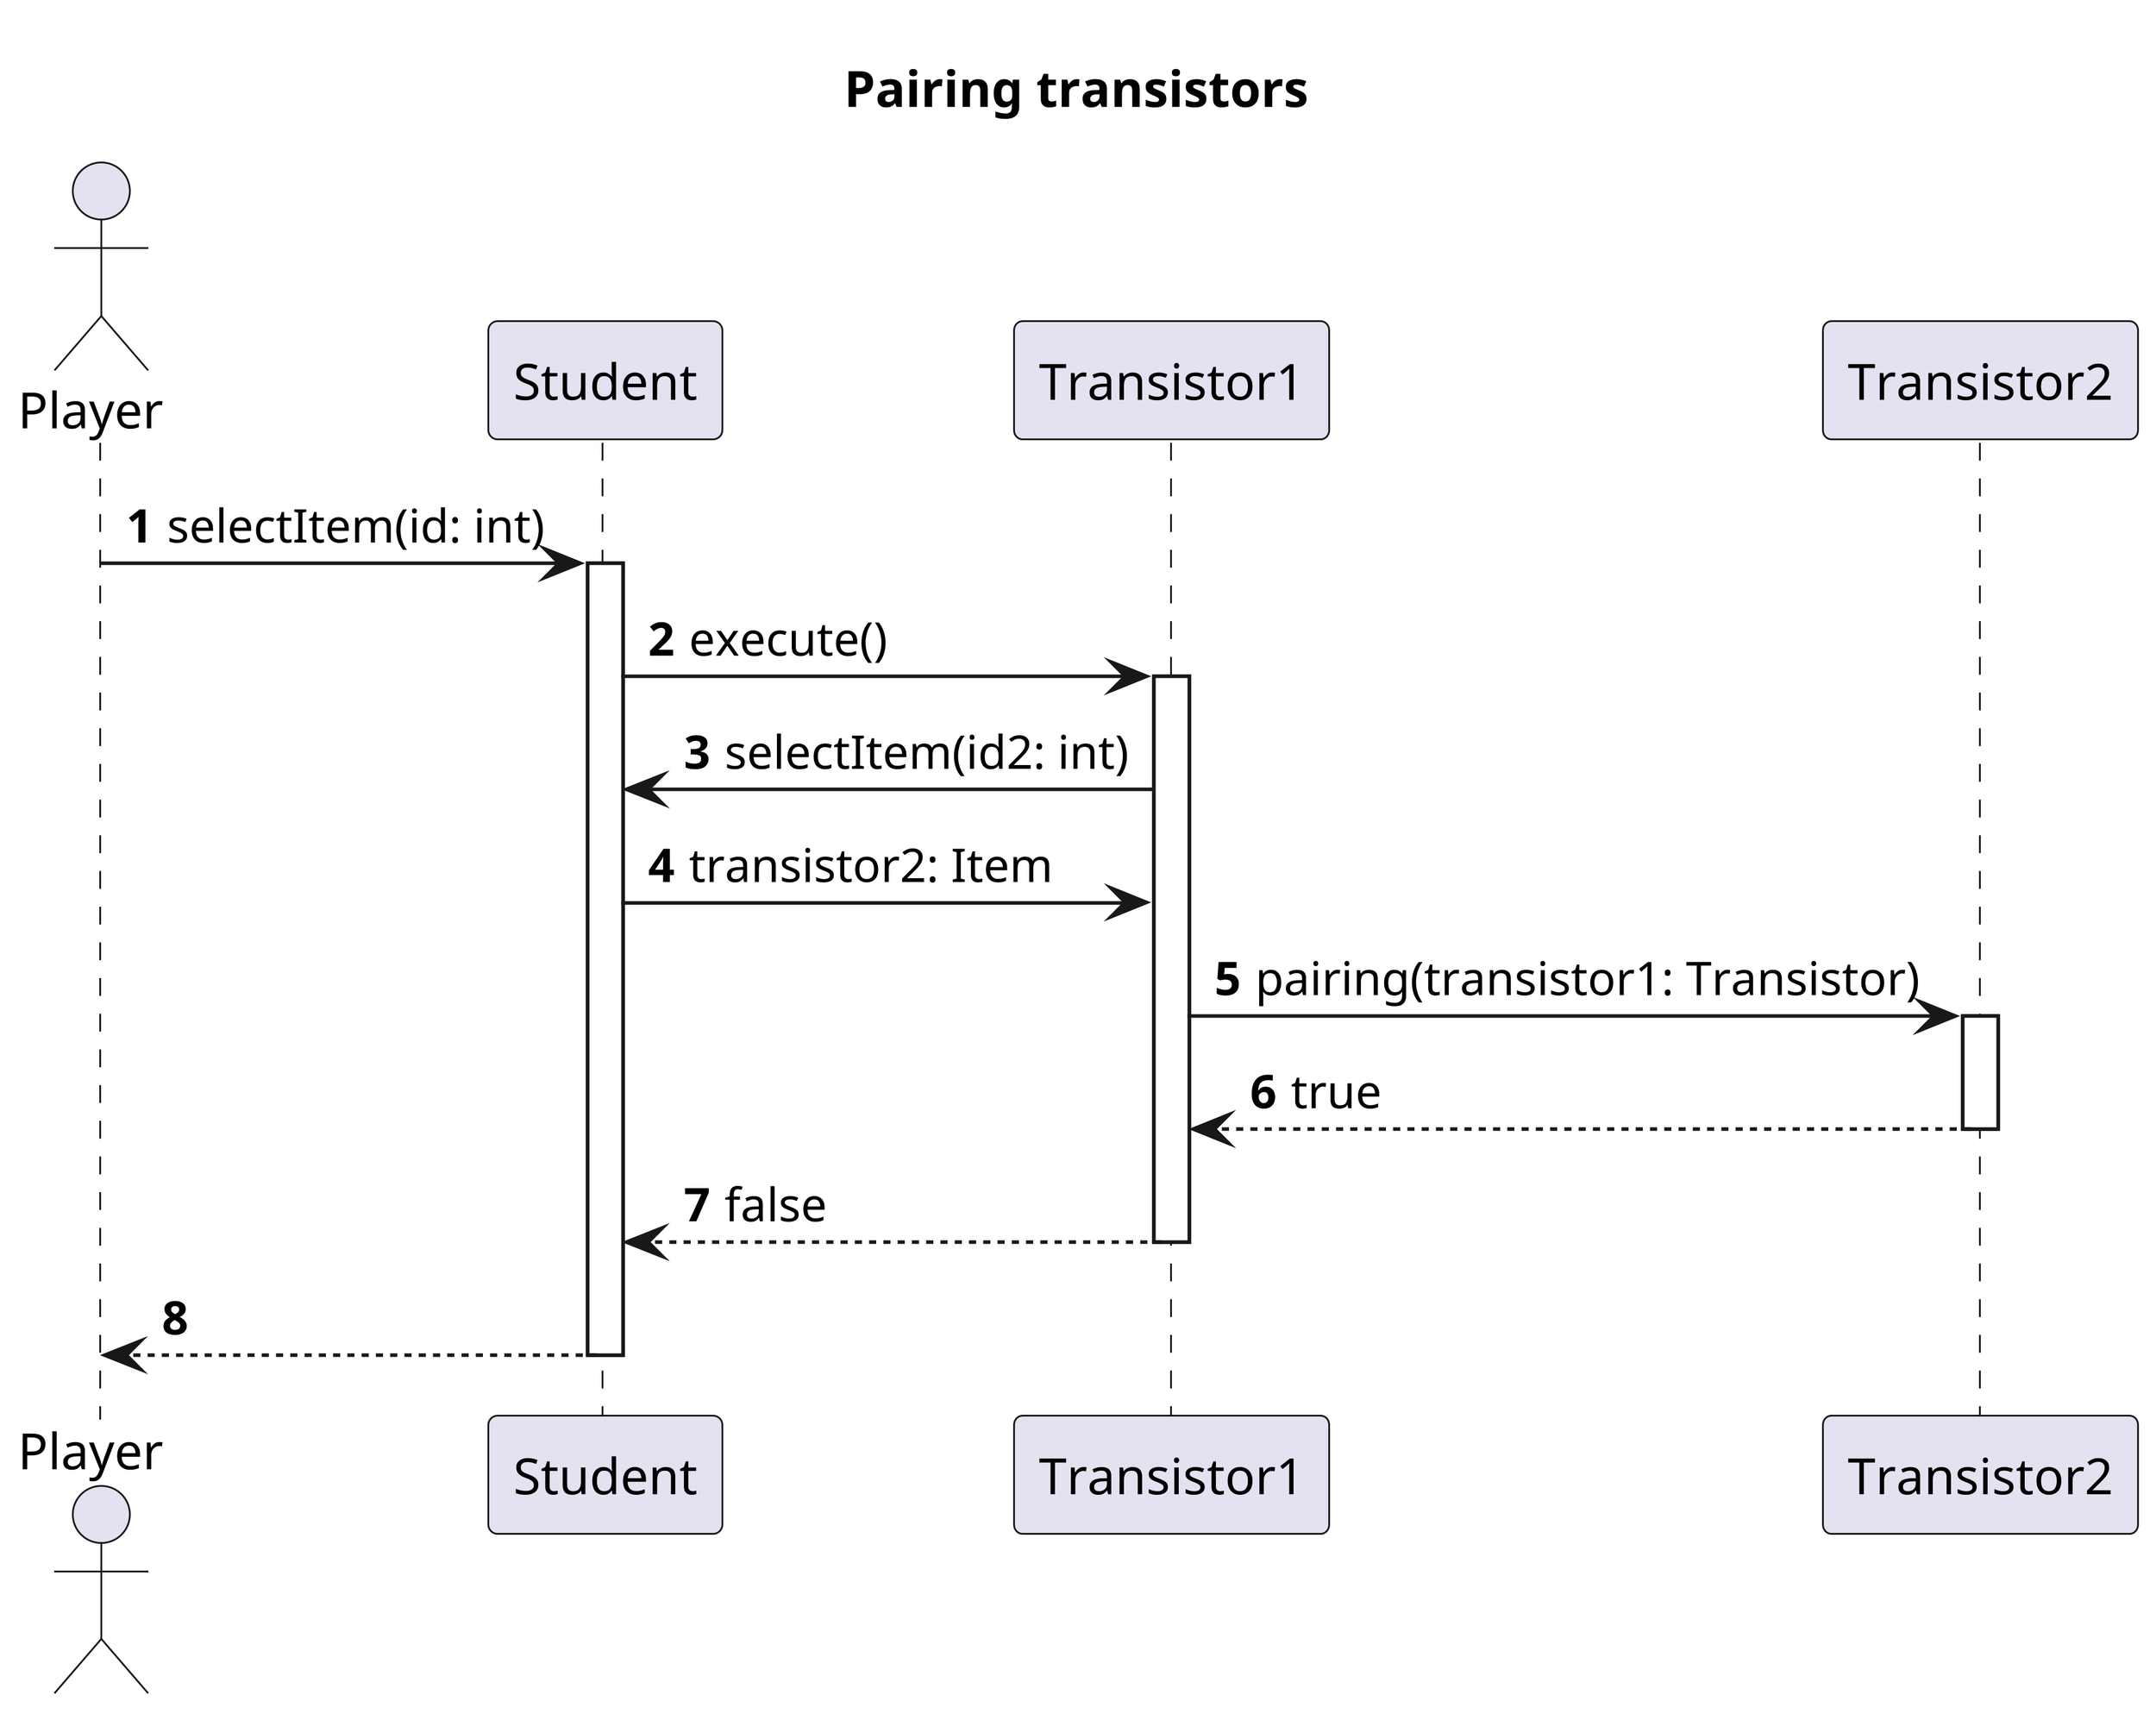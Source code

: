 @startuml
'https://plantuml.com/sequence-diagram

autonumber
title Pairing transistors
skinparam dpi 600

actor Player as p
participant Student as s
participant Transistor1 as t1
participant Transistor2 as t2

p -> s: selectItem(id: int)
activate s

s -> t1: execute()
activate t1

t1 -> s: selectItem(id2: int)
s -> t1: transistor2: Item

t1 -> t2: pairing(transistor1: Transistor)
activate t2

return true

return false
return

@enduml